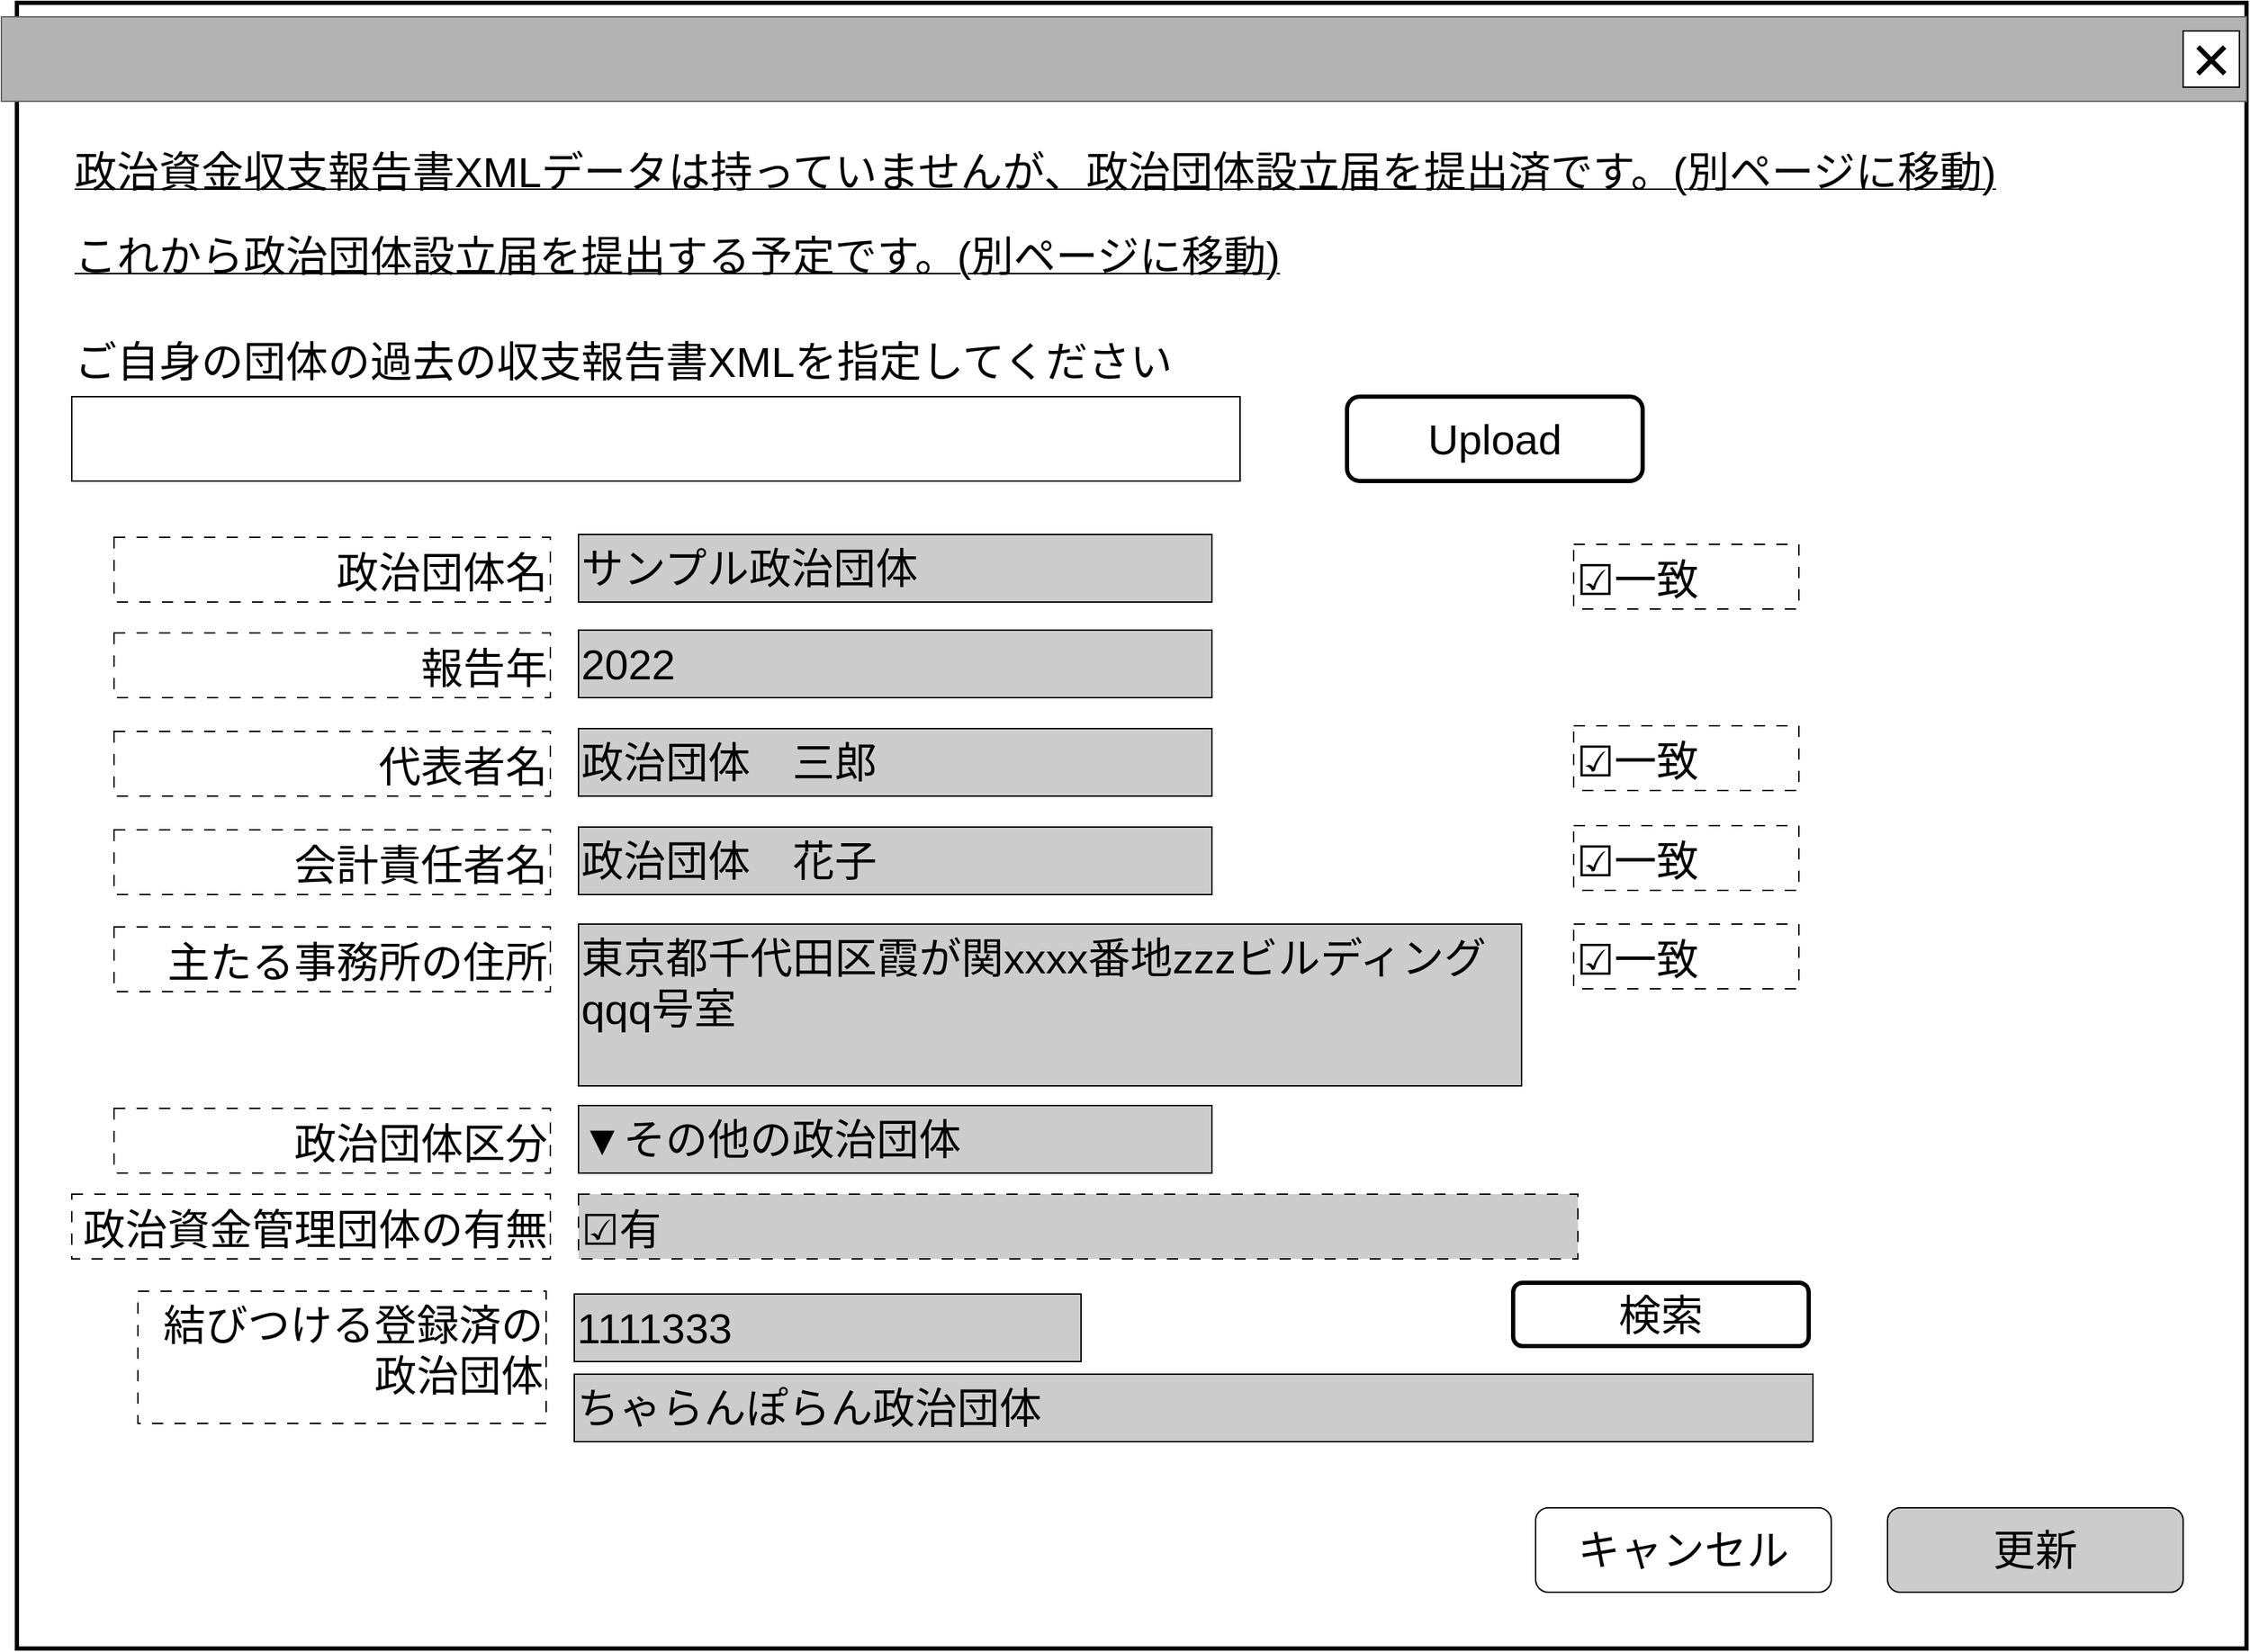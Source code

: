 <mxfile version="23.1.5" type="device">
  <diagram name="ページ1" id="LE8fIzdrHe0wcv1LTvfw">
    <mxGraphModel dx="866" dy="518" grid="1" gridSize="10" guides="1" tooltips="1" connect="1" arrows="1" fold="1" page="1" pageScale="1" pageWidth="1600" pageHeight="1200" math="0" shadow="0">
      <root>
        <mxCell id="0" />
        <mxCell id="cFaB45KztUIKXS-_cTrr-4" value="背景" style="locked=1;" parent="0" visible="0" />
        <mxCell id="cFaB45KztUIKXS-_cTrr-5" value="" style="rounded=0;whiteSpace=wrap;html=1;strokeWidth=3;" parent="cFaB45KztUIKXS-_cTrr-4" vertex="1">
          <mxGeometry x="1" y="1" width="1595" height="1180" as="geometry" />
        </mxCell>
        <mxCell id="cFaB45KztUIKXS-_cTrr-6" value="" style="rounded=0;whiteSpace=wrap;html=1;fillColor=#B3B3B3;fontColor=#333333;strokeColor=#666666;" parent="cFaB45KztUIKXS-_cTrr-4" vertex="1">
          <mxGeometry width="1595" height="60" as="geometry" />
        </mxCell>
        <mxCell id="cFaB45KztUIKXS-_cTrr-7" value="&lt;font style=&quot;font-size: 48px;&quot;&gt;×&lt;/font&gt;" style="rounded=0;whiteSpace=wrap;html=1;" parent="cFaB45KztUIKXS-_cTrr-4" vertex="1">
          <mxGeometry x="1550" y="10" width="40" height="40" as="geometry" />
        </mxCell>
        <mxCell id="cFaB45KztUIKXS-_cTrr-8" value="" style="rounded=0;whiteSpace=wrap;html=1;" parent="cFaB45KztUIKXS-_cTrr-4" vertex="1">
          <mxGeometry x="830" y="670" width="120" height="60" as="geometry" />
        </mxCell>
        <mxCell id="cFaB45KztUIKXS-_cTrr-9" value="ウインドウ" style="locked=1;" parent="0" />
        <mxCell id="cFaB45KztUIKXS-_cTrr-10" value="" style="rounded=0;whiteSpace=wrap;html=1;strokeWidth=3;" parent="cFaB45KztUIKXS-_cTrr-9" vertex="1">
          <mxGeometry x="15" y="10" width="1584" height="1170" as="geometry" />
        </mxCell>
        <mxCell id="cFaB45KztUIKXS-_cTrr-11" value="" style="rounded=0;whiteSpace=wrap;html=1;fillColor=#B3B3B3;fontColor=#333333;strokeColor=#666666;" parent="cFaB45KztUIKXS-_cTrr-9" vertex="1">
          <mxGeometry x="4" y="20" width="1595" height="60" as="geometry" />
        </mxCell>
        <mxCell id="cFaB45KztUIKXS-_cTrr-12" value="&lt;font style=&quot;font-size: 48px;&quot;&gt;×&lt;/font&gt;" style="rounded=0;whiteSpace=wrap;html=1;" parent="cFaB45KztUIKXS-_cTrr-9" vertex="1">
          <mxGeometry x="1554" y="30" width="40" height="40" as="geometry" />
        </mxCell>
        <mxCell id="g7l7Ze3qlmc8qRdJsH5r-0" value="&lt;span style=&quot;font-size: 30px;&quot;&gt;☑一致&lt;/span&gt;" style="rounded=0;whiteSpace=wrap;html=1;align=left;dashed=1;dashPattern=8 8;verticalAlign=bottom;" vertex="1" parent="cFaB45KztUIKXS-_cTrr-9">
          <mxGeometry x="1121" y="665" width="160" height="46" as="geometry" />
        </mxCell>
        <mxCell id="g7l7Ze3qlmc8qRdJsH5r-1" value="&lt;span style=&quot;font-size: 30px;&quot;&gt;☑一致&lt;/span&gt;" style="rounded=0;whiteSpace=wrap;html=1;align=left;dashed=1;dashPattern=8 8;verticalAlign=bottom;" vertex="1" parent="cFaB45KztUIKXS-_cTrr-9">
          <mxGeometry x="1121" y="595" width="160" height="46" as="geometry" />
        </mxCell>
        <mxCell id="g7l7Ze3qlmc8qRdJsH5r-2" value="&lt;span style=&quot;font-size: 30px;&quot;&gt;☑一致&lt;/span&gt;" style="rounded=0;whiteSpace=wrap;html=1;align=left;dashed=1;dashPattern=8 8;verticalAlign=bottom;" vertex="1" parent="cFaB45KztUIKXS-_cTrr-9">
          <mxGeometry x="1121" y="524" width="160" height="46" as="geometry" />
        </mxCell>
        <mxCell id="g7l7Ze3qlmc8qRdJsH5r-3" value="&lt;span style=&quot;font-size: 30px;&quot;&gt;☑一致&lt;/span&gt;" style="rounded=0;whiteSpace=wrap;html=1;align=left;dashed=1;dashPattern=8 8;verticalAlign=bottom;" vertex="1" parent="cFaB45KztUIKXS-_cTrr-9">
          <mxGeometry x="1121" y="395" width="160" height="46" as="geometry" />
        </mxCell>
        <mxCell id="cFaB45KztUIKXS-_cTrr-14" value="名称未設定レイヤ" style="" parent="0" />
        <mxCell id="HvR4dSRWBfD3urc1JDpB-6" value="&lt;font style=&quot;font-size: 30px;&quot;&gt;ご自身の団体の過去の収支報告書XMLを指定してください&lt;/font&gt;" style="text;html=1;strokeColor=none;fillColor=none;align=left;verticalAlign=middle;whiteSpace=wrap;rounded=0;" parent="cFaB45KztUIKXS-_cTrr-14" vertex="1">
          <mxGeometry x="54" y="250" width="840" height="30" as="geometry" />
        </mxCell>
        <mxCell id="HvR4dSRWBfD3urc1JDpB-8" value="&lt;span style=&quot;font-size: 30px;&quot;&gt;政治資金収支報告書XMLデータは持っていませんが、政治団体設立届を提出済です。(別ページに移動)&lt;/span&gt;" style="text;html=1;strokeColor=none;fillColor=none;align=left;verticalAlign=middle;whiteSpace=wrap;rounded=0;fontStyle=4" parent="cFaB45KztUIKXS-_cTrr-14" vertex="1">
          <mxGeometry x="54" y="105" width="1446" height="50" as="geometry" />
        </mxCell>
        <mxCell id="HvR4dSRWBfD3urc1JDpB-15" value="&lt;span style=&quot;font-size: 30px;&quot;&gt;更新&lt;/span&gt;" style="rounded=1;whiteSpace=wrap;html=1;fillColor=#CCCCCC;" parent="cFaB45KztUIKXS-_cTrr-14" vertex="1">
          <mxGeometry x="1344" y="1080" width="210" height="60" as="geometry" />
        </mxCell>
        <mxCell id="HvR4dSRWBfD3urc1JDpB-16" value="&lt;span style=&quot;font-size: 30px;&quot;&gt;キャンセル&lt;/span&gt;" style="rounded=1;whiteSpace=wrap;html=1;" parent="cFaB45KztUIKXS-_cTrr-14" vertex="1">
          <mxGeometry x="1094" y="1080" width="210" height="60" as="geometry" />
        </mxCell>
        <mxCell id="8Hxk6lD6Y1Y_H0gw2qUc-0" value="&lt;span style=&quot;font-size: 30px;&quot;&gt;Upload&lt;/span&gt;" style="rounded=1;whiteSpace=wrap;html=1;fillColor=#FFFFFF;strokeWidth=3;" parent="cFaB45KztUIKXS-_cTrr-14" vertex="1">
          <mxGeometry x="960" y="290" width="210" height="60" as="geometry" />
        </mxCell>
        <mxCell id="8Hxk6lD6Y1Y_H0gw2qUc-2" value="" style="rounded=0;whiteSpace=wrap;html=1;" parent="cFaB45KztUIKXS-_cTrr-14" vertex="1">
          <mxGeometry x="54" y="290" width="830" height="60" as="geometry" />
        </mxCell>
        <mxCell id="8Hxk6lD6Y1Y_H0gw2qUc-4" value="&lt;span style=&quot;font-size: 30px;&quot;&gt;政治団体名&lt;/span&gt;" style="rounded=0;whiteSpace=wrap;html=1;align=right;dashed=1;dashPattern=8 8;verticalAlign=bottom;" parent="cFaB45KztUIKXS-_cTrr-14" vertex="1">
          <mxGeometry x="84" y="390" width="310" height="46" as="geometry" />
        </mxCell>
        <mxCell id="8Hxk6lD6Y1Y_H0gw2qUc-5" value="&lt;font style=&quot;font-size: 30px;&quot;&gt;サンプル政治団体&lt;/font&gt;" style="rounded=0;whiteSpace=wrap;html=1;align=left;fillColor=#CCCCCC;" parent="cFaB45KztUIKXS-_cTrr-14" vertex="1">
          <mxGeometry x="414" y="388" width="450" height="48" as="geometry" />
        </mxCell>
        <mxCell id="8Hxk6lD6Y1Y_H0gw2qUc-6" value="&lt;span style=&quot;font-size: 30px;&quot;&gt;報告年&lt;/span&gt;" style="rounded=0;whiteSpace=wrap;html=1;align=right;dashed=1;dashPattern=8 8;verticalAlign=bottom;" parent="cFaB45KztUIKXS-_cTrr-14" vertex="1">
          <mxGeometry x="84" y="458" width="310" height="46" as="geometry" />
        </mxCell>
        <mxCell id="8Hxk6lD6Y1Y_H0gw2qUc-7" value="&lt;font style=&quot;font-size: 30px;&quot;&gt;2022&lt;/font&gt;" style="rounded=0;whiteSpace=wrap;html=1;align=left;fillColor=#CCCCCC;" parent="cFaB45KztUIKXS-_cTrr-14" vertex="1">
          <mxGeometry x="414" y="456" width="450" height="48" as="geometry" />
        </mxCell>
        <mxCell id="8Hxk6lD6Y1Y_H0gw2qUc-8" value="&lt;span style=&quot;font-size: 30px;&quot;&gt;代表者名&lt;/span&gt;" style="rounded=0;whiteSpace=wrap;html=1;align=right;dashed=1;dashPattern=8 8;verticalAlign=bottom;" parent="cFaB45KztUIKXS-_cTrr-14" vertex="1">
          <mxGeometry x="84" y="528" width="310" height="46" as="geometry" />
        </mxCell>
        <mxCell id="8Hxk6lD6Y1Y_H0gw2qUc-9" value="&lt;font style=&quot;font-size: 30px;&quot;&gt;政治団体　三郎&lt;/font&gt;" style="rounded=0;whiteSpace=wrap;html=1;align=left;fillColor=#CCCCCC;" parent="cFaB45KztUIKXS-_cTrr-14" vertex="1">
          <mxGeometry x="414" y="526" width="450" height="48" as="geometry" />
        </mxCell>
        <mxCell id="8Hxk6lD6Y1Y_H0gw2qUc-10" value="&lt;span style=&quot;font-size: 30px;&quot;&gt;会計責任者名&lt;/span&gt;" style="rounded=0;whiteSpace=wrap;html=1;align=right;dashed=1;dashPattern=8 8;verticalAlign=bottom;" parent="cFaB45KztUIKXS-_cTrr-14" vertex="1">
          <mxGeometry x="84" y="598" width="310" height="46" as="geometry" />
        </mxCell>
        <mxCell id="8Hxk6lD6Y1Y_H0gw2qUc-11" value="&lt;font style=&quot;font-size: 30px;&quot;&gt;政治団体　花子&lt;/font&gt;" style="rounded=0;whiteSpace=wrap;html=1;align=left;fillColor=#CCCCCC;" parent="cFaB45KztUIKXS-_cTrr-14" vertex="1">
          <mxGeometry x="414" y="596" width="450" height="48" as="geometry" />
        </mxCell>
        <mxCell id="8Hxk6lD6Y1Y_H0gw2qUc-12" value="&lt;span style=&quot;font-size: 30px;&quot;&gt;政治団体区分&lt;/span&gt;" style="rounded=0;whiteSpace=wrap;html=1;align=right;dashed=1;dashPattern=8 8;verticalAlign=bottom;" parent="cFaB45KztUIKXS-_cTrr-14" vertex="1">
          <mxGeometry x="84" y="796" width="310" height="46" as="geometry" />
        </mxCell>
        <mxCell id="8Hxk6lD6Y1Y_H0gw2qUc-13" value="&lt;font style=&quot;font-size: 30px;&quot;&gt;▼その他の政治団体&lt;/font&gt;" style="rounded=0;whiteSpace=wrap;html=1;align=left;fillColor=#CCCCCC;" parent="cFaB45KztUIKXS-_cTrr-14" vertex="1">
          <mxGeometry x="414" y="794" width="450" height="48" as="geometry" />
        </mxCell>
        <mxCell id="8Hxk6lD6Y1Y_H0gw2qUc-14" value="&lt;span style=&quot;font-size: 30px;&quot;&gt;政治資金管理団体の有無&lt;/span&gt;" style="rounded=0;whiteSpace=wrap;html=1;align=right;dashed=1;dashPattern=8 8;verticalAlign=bottom;" parent="cFaB45KztUIKXS-_cTrr-14" vertex="1">
          <mxGeometry x="54" y="857" width="340" height="46" as="geometry" />
        </mxCell>
        <mxCell id="8Hxk6lD6Y1Y_H0gw2qUc-16" value="&lt;span style=&quot;font-size: 30px;&quot;&gt;☑有&lt;/span&gt;" style="rounded=0;whiteSpace=wrap;html=1;align=left;dashed=1;dashPattern=8 8;verticalAlign=bottom;fillColor=#CCCCCC;" parent="cFaB45KztUIKXS-_cTrr-14" vertex="1">
          <mxGeometry x="414" y="857" width="710" height="46" as="geometry" />
        </mxCell>
        <mxCell id="m5rQLSsZGB3rXxp2ildc-1" value="&lt;span style=&quot;font-size: 30px;&quot;&gt;主たる事務所の住所&lt;/span&gt;" style="rounded=0;whiteSpace=wrap;html=1;align=right;dashed=1;dashPattern=8 8;verticalAlign=bottom;" parent="cFaB45KztUIKXS-_cTrr-14" vertex="1">
          <mxGeometry x="84" y="667" width="310" height="46" as="geometry" />
        </mxCell>
        <mxCell id="m5rQLSsZGB3rXxp2ildc-2" value="&lt;font style=&quot;font-size: 30px;&quot;&gt;東京都千代田区霞が関xxxx番地zzzビルディングqqq号室&lt;/font&gt;" style="rounded=0;whiteSpace=wrap;html=1;align=left;fillColor=#CCCCCC;verticalAlign=top;" parent="cFaB45KztUIKXS-_cTrr-14" vertex="1">
          <mxGeometry x="414" y="665" width="670" height="115" as="geometry" />
        </mxCell>
        <mxCell id="hfyC0uJlgGXm-Ng4gNZm-0" value="&lt;span style=&quot;font-size: 30px;&quot;&gt;これから政治団体設立届を提出する予定です。(別ページに移動)&lt;/span&gt;" style="text;html=1;strokeColor=none;fillColor=none;align=left;verticalAlign=middle;whiteSpace=wrap;rounded=0;fontStyle=4" parent="cFaB45KztUIKXS-_cTrr-14" vertex="1">
          <mxGeometry x="54" y="170" width="1150" height="40" as="geometry" />
        </mxCell>
        <mxCell id="g7l7Ze3qlmc8qRdJsH5r-4" value="&lt;span style=&quot;font-size: 30px;&quot;&gt;結びつける登録済の政治団体&lt;/span&gt;" style="rounded=0;whiteSpace=wrap;html=1;align=right;dashed=1;dashPattern=8 8;verticalAlign=top;" vertex="1" parent="cFaB45KztUIKXS-_cTrr-14">
          <mxGeometry x="101" y="926" width="290" height="94" as="geometry" />
        </mxCell>
        <mxCell id="g7l7Ze3qlmc8qRdJsH5r-5" value="&lt;span style=&quot;font-size: 30px;&quot;&gt;ちゃらんぽらん政治団体&lt;/span&gt;" style="rounded=0;whiteSpace=wrap;html=1;align=left;fillColor=#CCCCCC;" vertex="1" parent="cFaB45KztUIKXS-_cTrr-14">
          <mxGeometry x="411" y="985" width="880" height="48" as="geometry" />
        </mxCell>
        <mxCell id="g7l7Ze3qlmc8qRdJsH5r-6" value="&lt;span style=&quot;font-size: 30px;&quot;&gt;1111333&lt;/span&gt;" style="rounded=0;whiteSpace=wrap;html=1;align=left;fillColor=#CCCCCC;" vertex="1" parent="cFaB45KztUIKXS-_cTrr-14">
          <mxGeometry x="411" y="928" width="360" height="48" as="geometry" />
        </mxCell>
        <mxCell id="g7l7Ze3qlmc8qRdJsH5r-7" value="&lt;span style=&quot;font-size: 30px;&quot;&gt;検索&lt;/span&gt;" style="rounded=1;whiteSpace=wrap;html=1;fillColor=#FFFFFF;strokeWidth=3;" vertex="1" parent="cFaB45KztUIKXS-_cTrr-14">
          <mxGeometry x="1078" y="920" width="210" height="45" as="geometry" />
        </mxCell>
      </root>
    </mxGraphModel>
  </diagram>
</mxfile>
